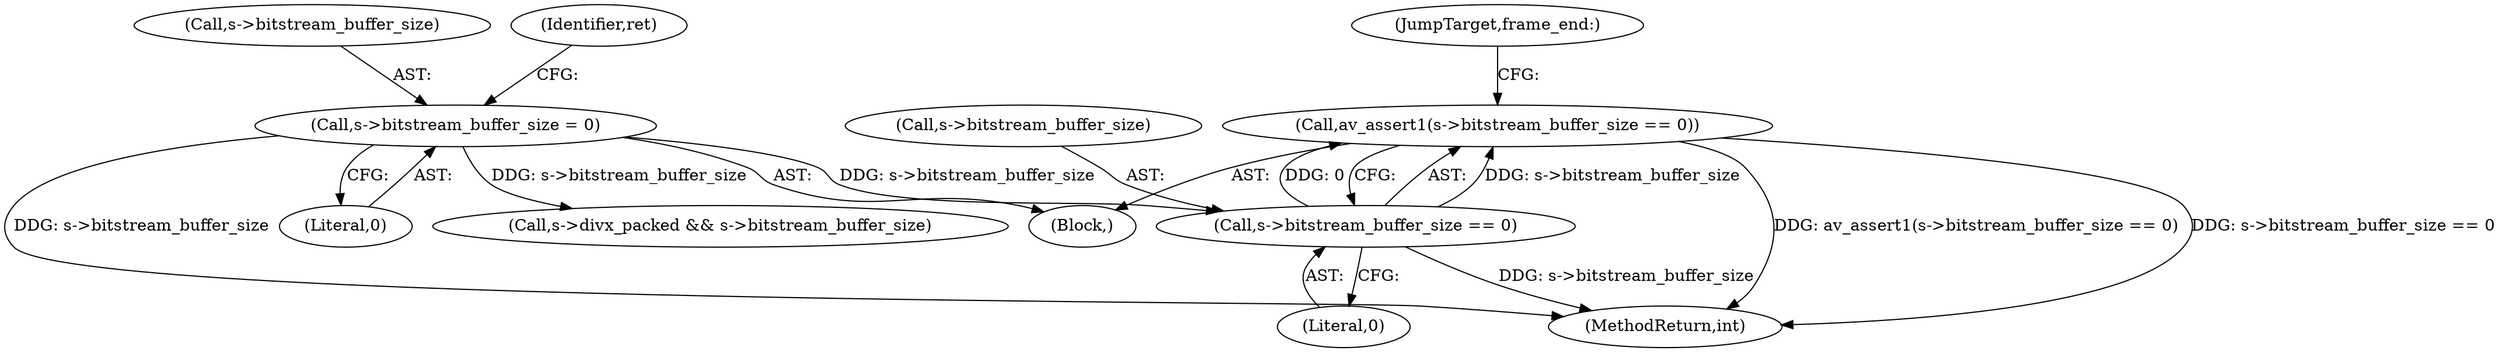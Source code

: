 digraph "0_FFmpeg_bd27a9364ca274ca97f1df6d984e88a0700fb235_0@API" {
"1001176" [label="(Call,av_assert1(s->bitstream_buffer_size == 0))"];
"1001177" [label="(Call,s->bitstream_buffer_size == 0)"];
"1000380" [label="(Call,s->bitstream_buffer_size = 0)"];
"1001177" [label="(Call,s->bitstream_buffer_size == 0)"];
"1000387" [label="(Identifier,ret)"];
"1001474" [label="(MethodReturn,int)"];
"1001178" [label="(Call,s->bitstream_buffer_size)"];
"1000384" [label="(Literal,0)"];
"1001182" [label="(JumpTarget,frame_end:)"];
"1000380" [label="(Call,s->bitstream_buffer_size = 0)"];
"1000381" [label="(Call,s->bitstream_buffer_size)"];
"1000280" [label="(Call,s->divx_packed && s->bitstream_buffer_size)"];
"1001176" [label="(Call,av_assert1(s->bitstream_buffer_size == 0))"];
"1000115" [label="(Block,)"];
"1001181" [label="(Literal,0)"];
"1001176" -> "1000115"  [label="AST: "];
"1001176" -> "1001177"  [label="CFG: "];
"1001177" -> "1001176"  [label="AST: "];
"1001182" -> "1001176"  [label="CFG: "];
"1001176" -> "1001474"  [label="DDG: av_assert1(s->bitstream_buffer_size == 0)"];
"1001176" -> "1001474"  [label="DDG: s->bitstream_buffer_size == 0"];
"1001177" -> "1001176"  [label="DDG: s->bitstream_buffer_size"];
"1001177" -> "1001176"  [label="DDG: 0"];
"1001177" -> "1001181"  [label="CFG: "];
"1001178" -> "1001177"  [label="AST: "];
"1001181" -> "1001177"  [label="AST: "];
"1001177" -> "1001474"  [label="DDG: s->bitstream_buffer_size"];
"1000380" -> "1001177"  [label="DDG: s->bitstream_buffer_size"];
"1000380" -> "1000115"  [label="AST: "];
"1000380" -> "1000384"  [label="CFG: "];
"1000381" -> "1000380"  [label="AST: "];
"1000384" -> "1000380"  [label="AST: "];
"1000387" -> "1000380"  [label="CFG: "];
"1000380" -> "1001474"  [label="DDG: s->bitstream_buffer_size"];
"1000380" -> "1000280"  [label="DDG: s->bitstream_buffer_size"];
}
